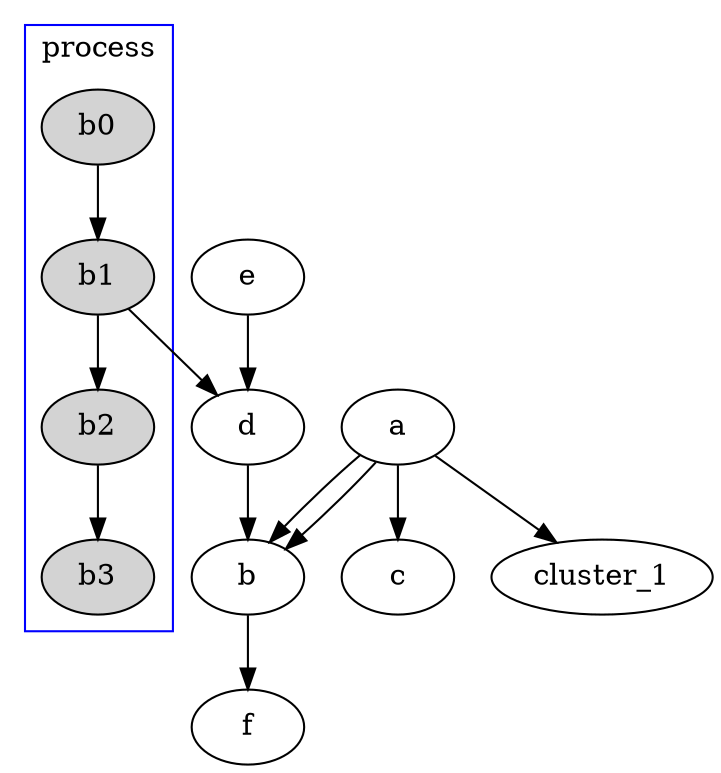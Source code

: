 digraph {
    subgraph cluster_1 {
		node [style=filled];
		b0 -> b1 -> b2 -> b3;
		label = "process";
		color=blue
	}
    a -> b
    a -> b

    a -> c

    b1 -> d
    d -> b
    e -> d
    b -> f

    a -> cluster_1
}